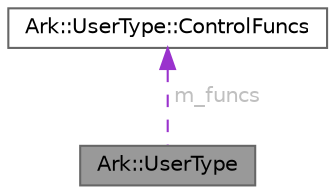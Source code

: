 digraph "Ark::UserType"
{
 // INTERACTIVE_SVG=YES
 // LATEX_PDF_SIZE
  bgcolor="transparent";
  edge [fontname=Helvetica,fontsize=10,labelfontname=Helvetica,labelfontsize=10];
  node [fontname=Helvetica,fontsize=10,shape=box,height=0.2,width=0.4];
  Node1 [id="Node000001",label="Ark::UserType",height=0.2,width=0.4,color="gray40", fillcolor="grey60", style="filled", fontcolor="black",tooltip="A class to be use C++ objects in ArkScript."];
  Node2 -> Node1 [id="edge1_Node000001_Node000002",dir="back",color="darkorchid3",style="dashed",tooltip=" ",label=" m_funcs",fontcolor="grey" ];
  Node2 [id="Node000002",label="Ark::UserType::ControlFuncs",height=0.2,width=0.4,color="gray40", fillcolor="white", style="filled",URL="$d8/d70/structArk_1_1UserType_1_1ControlFuncs.html",tooltip="A structure holding a bunch of pointers to different useful functions related to this usertype."];
}

